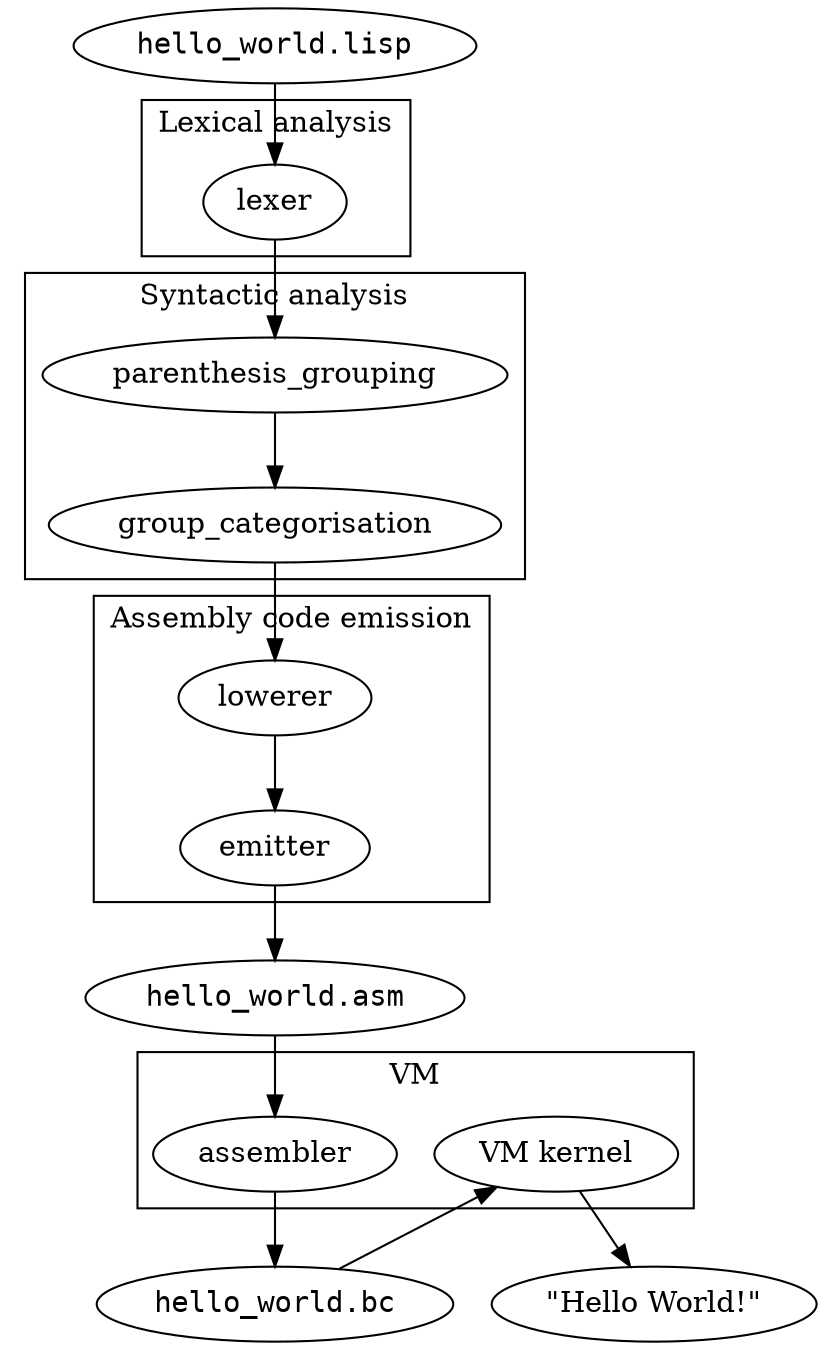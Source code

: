 digraph {
    subgraph cluster_1 {
        label="Lexical analysis";
        lexer;
    }

    subgraph cluster_2 {
        label="Syntactic analysis";
        parenthesis_grouping; group_categorisation;
    }

    subgraph cluster_3 {
        label="Assembly code emission";
        lowerer;
        emitter;
    }

    subgraph cluster_4 {
        label="VM";
        assembler;
        "VM kernel";
    }

    "hello_world.lisp" -> lexer;
    lexer -> parenthesis_grouping;
    parenthesis_grouping -> group_categorisation;
    group_categorisation -> lowerer;
    lowerer -> emitter;
    emitter -> "hello_world.asm";
    "hello_world.asm" -> assembler;
    assembler -> "hello_world.bc";
    "hello_world.bc" -> "VM kernel";
    "VM kernel" -> "\"Hello World!\"";

    "hello_world.lisp" [fontname="DejaVuSansMono"];
    "hello_world.asm" [fontname="DejaVuSansMono"];
    "hello_world.bc" [fontname="DejaVuSansMono"];
}
